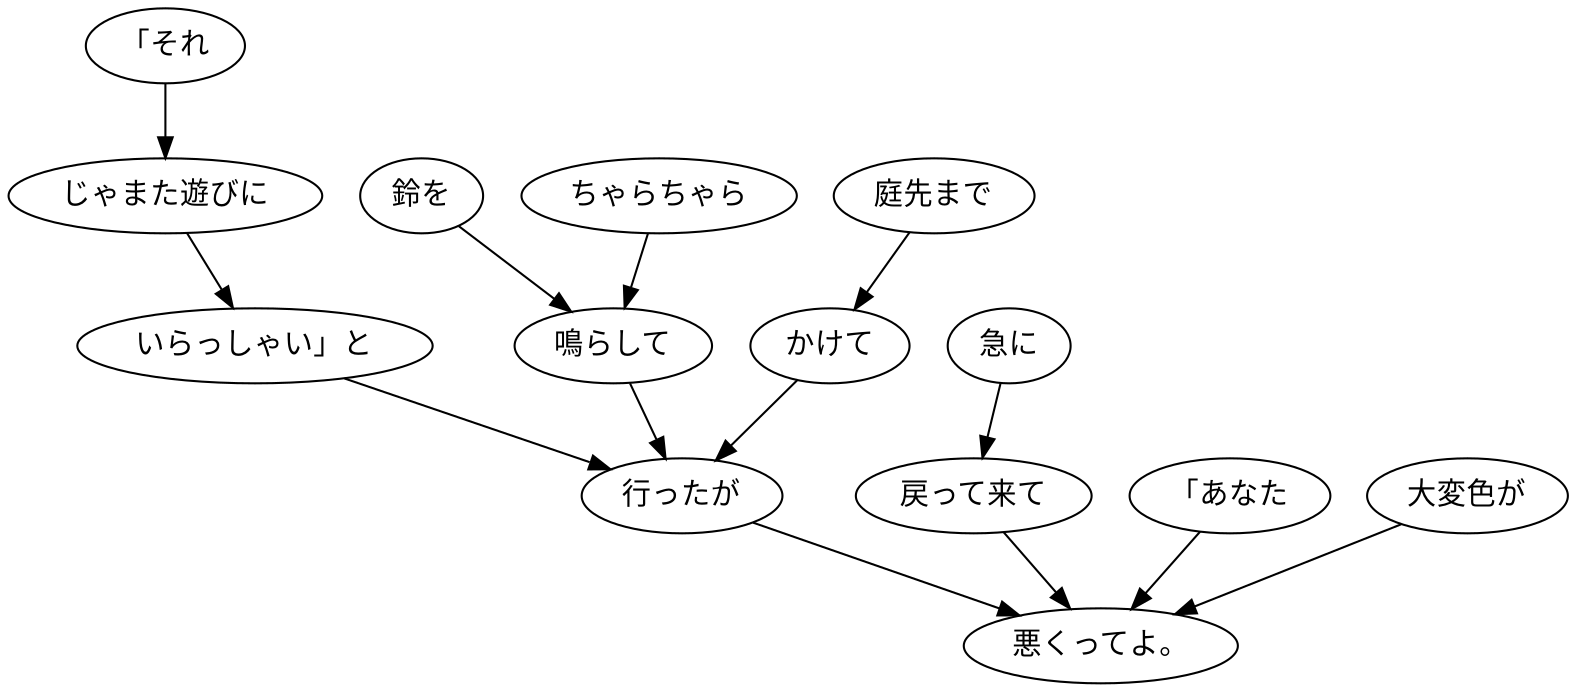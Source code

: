 digraph graph705 {
	node0 [label="「それ"];
	node1 [label="じゃまた遊びに"];
	node2 [label="いらっしゃい」と"];
	node3 [label="鈴を"];
	node4 [label="ちゃらちゃら"];
	node5 [label="鳴らして"];
	node6 [label="庭先まで"];
	node7 [label="かけて"];
	node8 [label="行ったが"];
	node9 [label="急に"];
	node10 [label="戻って来て"];
	node11 [label="「あなた"];
	node12 [label="大変色が"];
	node13 [label="悪くってよ。"];
	node0 -> node1;
	node1 -> node2;
	node2 -> node8;
	node3 -> node5;
	node4 -> node5;
	node5 -> node8;
	node6 -> node7;
	node7 -> node8;
	node8 -> node13;
	node9 -> node10;
	node10 -> node13;
	node11 -> node13;
	node12 -> node13;
}
